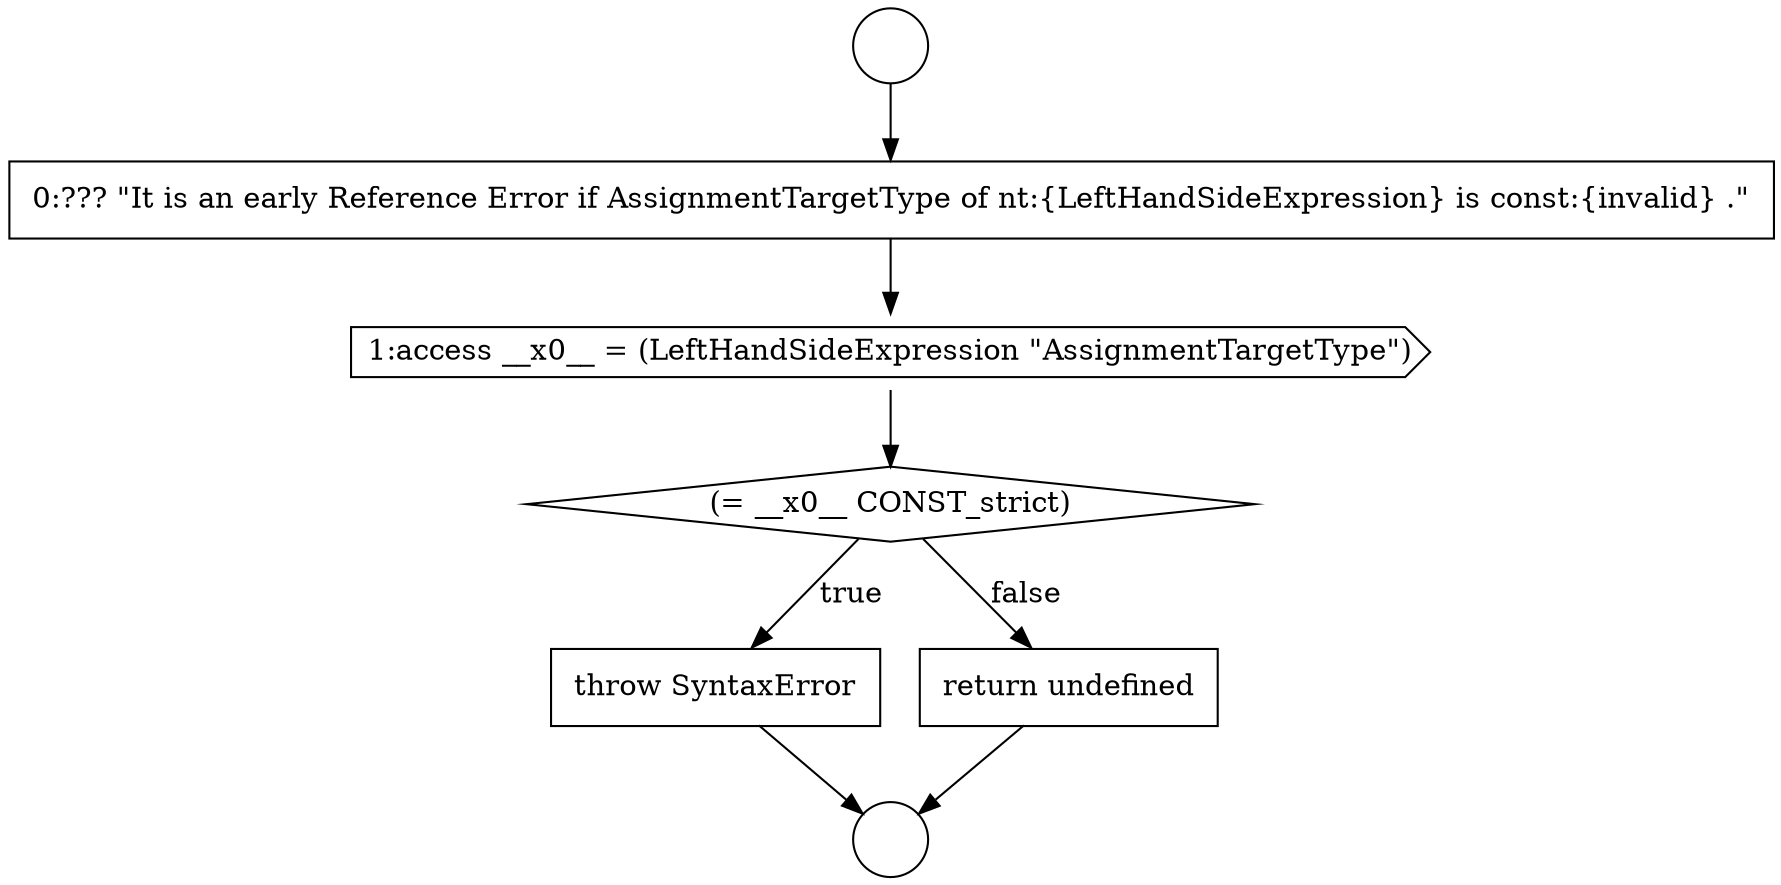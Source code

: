 digraph {
  node18279 [shape=diamond, label=<<font color="black">(= __x0__ CONST_strict)</font>> color="black" fillcolor="white" style=filled]
  node18276 [shape=circle label=" " color="black" fillcolor="white" style=filled]
  node18280 [shape=none, margin=0, label=<<font color="black">
    <table border="0" cellborder="1" cellspacing="0" cellpadding="10">
      <tr><td align="left">throw SyntaxError</td></tr>
    </table>
  </font>> color="black" fillcolor="white" style=filled]
  node18277 [shape=none, margin=0, label=<<font color="black">
    <table border="0" cellborder="1" cellspacing="0" cellpadding="10">
      <tr><td align="left">0:??? &quot;It is an early Reference Error if AssignmentTargetType of nt:{LeftHandSideExpression} is const:{invalid} .&quot;</td></tr>
    </table>
  </font>> color="black" fillcolor="white" style=filled]
  node18275 [shape=circle label=" " color="black" fillcolor="white" style=filled]
  node18281 [shape=none, margin=0, label=<<font color="black">
    <table border="0" cellborder="1" cellspacing="0" cellpadding="10">
      <tr><td align="left">return undefined</td></tr>
    </table>
  </font>> color="black" fillcolor="white" style=filled]
  node18278 [shape=cds, label=<<font color="black">1:access __x0__ = (LeftHandSideExpression &quot;AssignmentTargetType&quot;)</font>> color="black" fillcolor="white" style=filled]
  node18279 -> node18280 [label=<<font color="black">true</font>> color="black"]
  node18279 -> node18281 [label=<<font color="black">false</font>> color="black"]
  node18278 -> node18279 [ color="black"]
  node18277 -> node18278 [ color="black"]
  node18281 -> node18276 [ color="black"]
  node18275 -> node18277 [ color="black"]
  node18280 -> node18276 [ color="black"]
}

